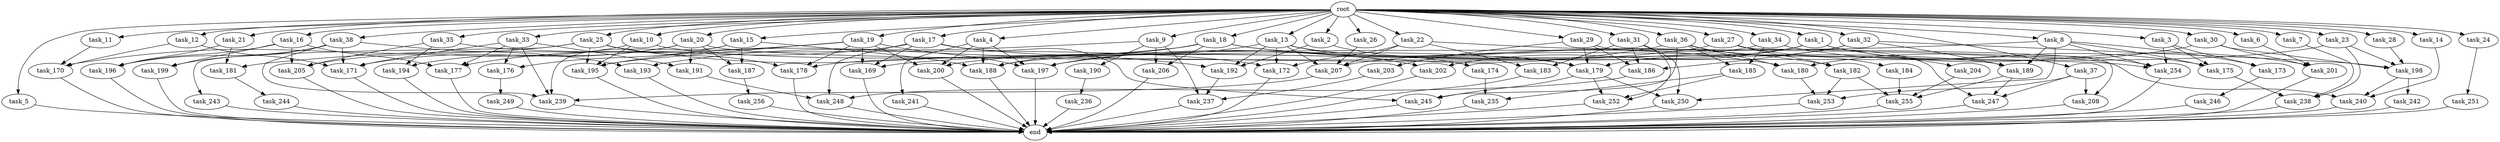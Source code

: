 digraph G {
  root [size="0.000000"];
  task_1 [size="1.024000"];
  task_2 [size="1.024000"];
  task_3 [size="1.024000"];
  task_4 [size="1.024000"];
  task_5 [size="1.024000"];
  task_6 [size="1.024000"];
  task_7 [size="1.024000"];
  task_8 [size="1.024000"];
  task_9 [size="1.024000"];
  task_10 [size="1.024000"];
  task_11 [size="1.024000"];
  task_12 [size="1.024000"];
  task_13 [size="1.024000"];
  task_14 [size="1.024000"];
  task_15 [size="1.024000"];
  task_16 [size="1.024000"];
  task_17 [size="1.024000"];
  task_18 [size="1.024000"];
  task_19 [size="1.024000"];
  task_20 [size="1.024000"];
  task_21 [size="1.024000"];
  task_22 [size="1.024000"];
  task_23 [size="1.024000"];
  task_24 [size="1.024000"];
  task_25 [size="1.024000"];
  task_26 [size="1.024000"];
  task_27 [size="1.024000"];
  task_28 [size="1.024000"];
  task_29 [size="1.024000"];
  task_30 [size="1.024000"];
  task_31 [size="1.024000"];
  task_32 [size="1.024000"];
  task_33 [size="1.024000"];
  task_34 [size="1.024000"];
  task_35 [size="1.024000"];
  task_36 [size="1.024000"];
  task_37 [size="1.024000"];
  task_38 [size="1.024000"];
  task_169 [size="773094113.280000"];
  task_170 [size="1752346656.768000"];
  task_171 [size="798863917.056000"];
  task_172 [size="807453851.648000"];
  task_173 [size="1073741824.000000"];
  task_174 [size="420906795.008000"];
  task_175 [size="1932735283.200000"];
  task_176 [size="893353197.568000"];
  task_177 [size="532575944.704000"];
  task_178 [size="1417339207.680000"];
  task_179 [size="1675037245.440000"];
  task_180 [size="1005022347.264000"];
  task_181 [size="558345748.480000"];
  task_182 [size="455266533.376000"];
  task_183 [size="214748364.800000"];
  task_184 [size="420906795.008000"];
  task_185 [size="1279900254.208000"];
  task_186 [size="1254130450.432000"];
  task_187 [size="893353197.568000"];
  task_188 [size="1417339207.680000"];
  task_189 [size="1331439861.760000"];
  task_190 [size="309237645.312000"];
  task_191 [size="68719476.736000"];
  task_192 [size="1700807049.216000"];
  task_193 [size="730144440.320000"];
  task_194 [size="343597383.680000"];
  task_195 [size="1443109011.456000"];
  task_196 [size="1194000908.288000"];
  task_197 [size="1194000908.288000"];
  task_198 [size="2241972928.512000"];
  task_199 [size="773094113.280000"];
  task_200 [size="1211180777.472000"];
  task_201 [size="936302870.528000"];
  task_202 [size="730144440.320000"];
  task_203 [size="420906795.008000"];
  task_204 [size="420906795.008000"];
  task_205 [size="523986010.112000"];
  task_206 [size="343597383.680000"];
  task_207 [size="1494648619.008000"];
  task_208 [size="1279900254.208000"];
  task_235 [size="1717986918.400000"];
  task_236 [size="137438953.472000"];
  task_237 [size="1219770712.064000"];
  task_238 [size="1108101562.368000"];
  task_239 [size="2010044694.528000"];
  task_240 [size="1194000908.288000"];
  task_241 [size="214748364.800000"];
  task_242 [size="695784701.952000"];
  task_243 [size="858993459.200000"];
  task_244 [size="695784701.952000"];
  task_245 [size="1262720385.024000"];
  task_246 [size="214748364.800000"];
  task_247 [size="1494648619.008000"];
  task_248 [size="1151051235.328000"];
  task_249 [size="77309411.328000"];
  task_250 [size="773094113.280000"];
  task_251 [size="309237645.312000"];
  task_252 [size="1417339207.680000"];
  task_253 [size="1382979469.312000"];
  task_254 [size="1417339207.680000"];
  task_255 [size="1013612281.856000"];
  task_256 [size="549755813.888000"];
  end [size="0.000000"];

  root -> task_1 [size="1.000000"];
  root -> task_2 [size="1.000000"];
  root -> task_3 [size="1.000000"];
  root -> task_4 [size="1.000000"];
  root -> task_5 [size="1.000000"];
  root -> task_6 [size="1.000000"];
  root -> task_7 [size="1.000000"];
  root -> task_8 [size="1.000000"];
  root -> task_9 [size="1.000000"];
  root -> task_10 [size="1.000000"];
  root -> task_11 [size="1.000000"];
  root -> task_12 [size="1.000000"];
  root -> task_13 [size="1.000000"];
  root -> task_14 [size="1.000000"];
  root -> task_15 [size="1.000000"];
  root -> task_16 [size="1.000000"];
  root -> task_17 [size="1.000000"];
  root -> task_18 [size="1.000000"];
  root -> task_19 [size="1.000000"];
  root -> task_20 [size="1.000000"];
  root -> task_21 [size="1.000000"];
  root -> task_22 [size="1.000000"];
  root -> task_23 [size="1.000000"];
  root -> task_24 [size="1.000000"];
  root -> task_25 [size="1.000000"];
  root -> task_26 [size="1.000000"];
  root -> task_27 [size="1.000000"];
  root -> task_28 [size="1.000000"];
  root -> task_29 [size="1.000000"];
  root -> task_30 [size="1.000000"];
  root -> task_31 [size="1.000000"];
  root -> task_32 [size="1.000000"];
  root -> task_33 [size="1.000000"];
  root -> task_34 [size="1.000000"];
  root -> task_35 [size="1.000000"];
  root -> task_36 [size="1.000000"];
  root -> task_37 [size="1.000000"];
  root -> task_38 [size="1.000000"];
  task_1 -> task_188 [size="301989888.000000"];
  task_1 -> task_201 [size="301989888.000000"];
  task_1 -> task_202 [size="301989888.000000"];
  task_1 -> task_254 [size="301989888.000000"];
  task_2 -> task_179 [size="411041792.000000"];
  task_2 -> task_192 [size="411041792.000000"];
  task_3 -> task_173 [size="838860800.000000"];
  task_3 -> task_175 [size="838860800.000000"];
  task_3 -> task_254 [size="838860800.000000"];
  task_4 -> task_188 [size="209715200.000000"];
  task_4 -> task_197 [size="209715200.000000"];
  task_4 -> task_200 [size="209715200.000000"];
  task_4 -> task_241 [size="209715200.000000"];
  task_5 -> end [size="1.000000"];
  task_6 -> task_201 [size="75497472.000000"];
  task_7 -> task_238 [size="536870912.000000"];
  task_8 -> task_169 [size="209715200.000000"];
  task_8 -> task_173 [size="209715200.000000"];
  task_8 -> task_175 [size="209715200.000000"];
  task_8 -> task_189 [size="209715200.000000"];
  task_8 -> task_250 [size="209715200.000000"];
  task_8 -> task_254 [size="209715200.000000"];
  task_9 -> task_190 [size="301989888.000000"];
  task_9 -> task_195 [size="301989888.000000"];
  task_9 -> task_206 [size="301989888.000000"];
  task_9 -> task_237 [size="301989888.000000"];
  task_10 -> task_179 [size="134217728.000000"];
  task_10 -> task_195 [size="134217728.000000"];
  task_10 -> task_205 [size="134217728.000000"];
  task_11 -> task_170 [size="838860800.000000"];
  task_12 -> task_170 [size="33554432.000000"];
  task_12 -> task_171 [size="33554432.000000"];
  task_13 -> task_172 [size="411041792.000000"];
  task_13 -> task_174 [size="411041792.000000"];
  task_13 -> task_189 [size="411041792.000000"];
  task_13 -> task_192 [size="411041792.000000"];
  task_13 -> task_197 [size="411041792.000000"];
  task_13 -> task_207 [size="411041792.000000"];
  task_14 -> task_240 [size="411041792.000000"];
  task_15 -> task_176 [size="838860800.000000"];
  task_15 -> task_187 [size="838860800.000000"];
  task_15 -> task_188 [size="838860800.000000"];
  task_15 -> task_239 [size="838860800.000000"];
  task_16 -> task_177 [size="75497472.000000"];
  task_16 -> task_196 [size="75497472.000000"];
  task_16 -> task_199 [size="75497472.000000"];
  task_16 -> task_205 [size="75497472.000000"];
  task_17 -> task_169 [size="411041792.000000"];
  task_17 -> task_177 [size="411041792.000000"];
  task_17 -> task_202 [size="411041792.000000"];
  task_17 -> task_245 [size="411041792.000000"];
  task_17 -> task_248 [size="411041792.000000"];
  task_18 -> task_180 [size="33554432.000000"];
  task_18 -> task_182 [size="33554432.000000"];
  task_18 -> task_188 [size="33554432.000000"];
  task_18 -> task_193 [size="33554432.000000"];
  task_18 -> task_206 [size="33554432.000000"];
  task_19 -> task_169 [size="134217728.000000"];
  task_19 -> task_178 [size="134217728.000000"];
  task_19 -> task_181 [size="134217728.000000"];
  task_19 -> task_195 [size="134217728.000000"];
  task_19 -> task_197 [size="134217728.000000"];
  task_19 -> task_200 [size="134217728.000000"];
  task_20 -> task_171 [size="33554432.000000"];
  task_20 -> task_187 [size="33554432.000000"];
  task_20 -> task_191 [size="33554432.000000"];
  task_20 -> task_194 [size="33554432.000000"];
  task_20 -> task_254 [size="33554432.000000"];
  task_21 -> task_181 [size="411041792.000000"];
  task_21 -> task_196 [size="411041792.000000"];
  task_22 -> task_172 [size="75497472.000000"];
  task_22 -> task_183 [size="75497472.000000"];
  task_22 -> task_207 [size="75497472.000000"];
  task_22 -> task_240 [size="75497472.000000"];
  task_23 -> task_198 [size="134217728.000000"];
  task_23 -> task_207 [size="134217728.000000"];
  task_23 -> task_238 [size="134217728.000000"];
  task_24 -> task_251 [size="301989888.000000"];
  task_25 -> task_170 [size="838860800.000000"];
  task_25 -> task_178 [size="838860800.000000"];
  task_25 -> task_192 [size="838860800.000000"];
  task_25 -> task_195 [size="838860800.000000"];
  task_25 -> task_243 [size="838860800.000000"];
  task_26 -> task_207 [size="838860800.000000"];
  task_27 -> task_178 [size="411041792.000000"];
  task_27 -> task_182 [size="411041792.000000"];
  task_27 -> task_204 [size="411041792.000000"];
  task_27 -> task_208 [size="411041792.000000"];
  task_28 -> task_198 [size="838860800.000000"];
  task_29 -> task_179 [size="411041792.000000"];
  task_29 -> task_186 [size="411041792.000000"];
  task_29 -> task_203 [size="411041792.000000"];
  task_29 -> task_247 [size="411041792.000000"];
  task_30 -> task_180 [size="536870912.000000"];
  task_30 -> task_198 [size="536870912.000000"];
  task_30 -> task_201 [size="536870912.000000"];
  task_31 -> task_183 [size="134217728.000000"];
  task_31 -> task_186 [size="134217728.000000"];
  task_31 -> task_250 [size="134217728.000000"];
  task_31 -> task_252 [size="134217728.000000"];
  task_32 -> task_179 [size="679477248.000000"];
  task_32 -> task_186 [size="679477248.000000"];
  task_32 -> task_189 [size="679477248.000000"];
  task_32 -> task_198 [size="679477248.000000"];
  task_33 -> task_171 [size="33554432.000000"];
  task_33 -> task_176 [size="33554432.000000"];
  task_33 -> task_177 [size="33554432.000000"];
  task_33 -> task_191 [size="33554432.000000"];
  task_33 -> task_239 [size="33554432.000000"];
  task_34 -> task_175 [size="838860800.000000"];
  task_34 -> task_185 [size="838860800.000000"];
  task_34 -> task_200 [size="838860800.000000"];
  task_35 -> task_172 [size="301989888.000000"];
  task_35 -> task_194 [size="301989888.000000"];
  task_35 -> task_205 [size="301989888.000000"];
  task_36 -> task_180 [size="411041792.000000"];
  task_36 -> task_184 [size="411041792.000000"];
  task_36 -> task_185 [size="411041792.000000"];
  task_36 -> task_197 [size="411041792.000000"];
  task_36 -> task_245 [size="411041792.000000"];
  task_37 -> task_208 [size="838860800.000000"];
  task_37 -> task_247 [size="838860800.000000"];
  task_37 -> task_253 [size="838860800.000000"];
  task_38 -> task_171 [size="679477248.000000"];
  task_38 -> task_193 [size="679477248.000000"];
  task_38 -> task_196 [size="679477248.000000"];
  task_38 -> task_199 [size="679477248.000000"];
  task_38 -> task_239 [size="679477248.000000"];
  task_169 -> end [size="1.000000"];
  task_170 -> end [size="1.000000"];
  task_171 -> end [size="1.000000"];
  task_172 -> end [size="1.000000"];
  task_173 -> task_246 [size="209715200.000000"];
  task_174 -> task_235 [size="838860800.000000"];
  task_175 -> task_238 [size="411041792.000000"];
  task_176 -> task_249 [size="75497472.000000"];
  task_177 -> end [size="1.000000"];
  task_178 -> end [size="1.000000"];
  task_179 -> task_245 [size="411041792.000000"];
  task_179 -> task_250 [size="411041792.000000"];
  task_179 -> task_252 [size="411041792.000000"];
  task_180 -> task_253 [size="301989888.000000"];
  task_181 -> task_244 [size="679477248.000000"];
  task_182 -> task_253 [size="209715200.000000"];
  task_182 -> task_255 [size="209715200.000000"];
  task_183 -> end [size="1.000000"];
  task_184 -> task_255 [size="536870912.000000"];
  task_185 -> task_235 [size="838860800.000000"];
  task_185 -> task_252 [size="838860800.000000"];
  task_186 -> task_248 [size="411041792.000000"];
  task_187 -> task_256 [size="536870912.000000"];
  task_188 -> end [size="1.000000"];
  task_189 -> task_247 [size="209715200.000000"];
  task_189 -> task_255 [size="209715200.000000"];
  task_190 -> task_236 [size="134217728.000000"];
  task_191 -> task_248 [size="301989888.000000"];
  task_192 -> task_237 [size="679477248.000000"];
  task_193 -> end [size="1.000000"];
  task_194 -> end [size="1.000000"];
  task_195 -> end [size="1.000000"];
  task_196 -> end [size="1.000000"];
  task_197 -> end [size="1.000000"];
  task_198 -> task_240 [size="679477248.000000"];
  task_198 -> task_242 [size="679477248.000000"];
  task_199 -> end [size="1.000000"];
  task_200 -> end [size="1.000000"];
  task_201 -> end [size="1.000000"];
  task_202 -> end [size="1.000000"];
  task_203 -> task_237 [size="209715200.000000"];
  task_204 -> task_255 [size="33554432.000000"];
  task_205 -> end [size="1.000000"];
  task_206 -> end [size="1.000000"];
  task_207 -> task_239 [size="411041792.000000"];
  task_208 -> end [size="1.000000"];
  task_235 -> end [size="1.000000"];
  task_236 -> end [size="1.000000"];
  task_237 -> end [size="1.000000"];
  task_238 -> end [size="1.000000"];
  task_239 -> end [size="1.000000"];
  task_240 -> end [size="1.000000"];
  task_241 -> end [size="1.000000"];
  task_242 -> end [size="1.000000"];
  task_243 -> end [size="1.000000"];
  task_244 -> end [size="1.000000"];
  task_245 -> end [size="1.000000"];
  task_246 -> end [size="1.000000"];
  task_247 -> end [size="1.000000"];
  task_248 -> end [size="1.000000"];
  task_249 -> end [size="1.000000"];
  task_250 -> end [size="1.000000"];
  task_251 -> end [size="1.000000"];
  task_252 -> end [size="1.000000"];
  task_253 -> end [size="1.000000"];
  task_254 -> end [size="1.000000"];
  task_255 -> end [size="1.000000"];
  task_256 -> end [size="1.000000"];
}
